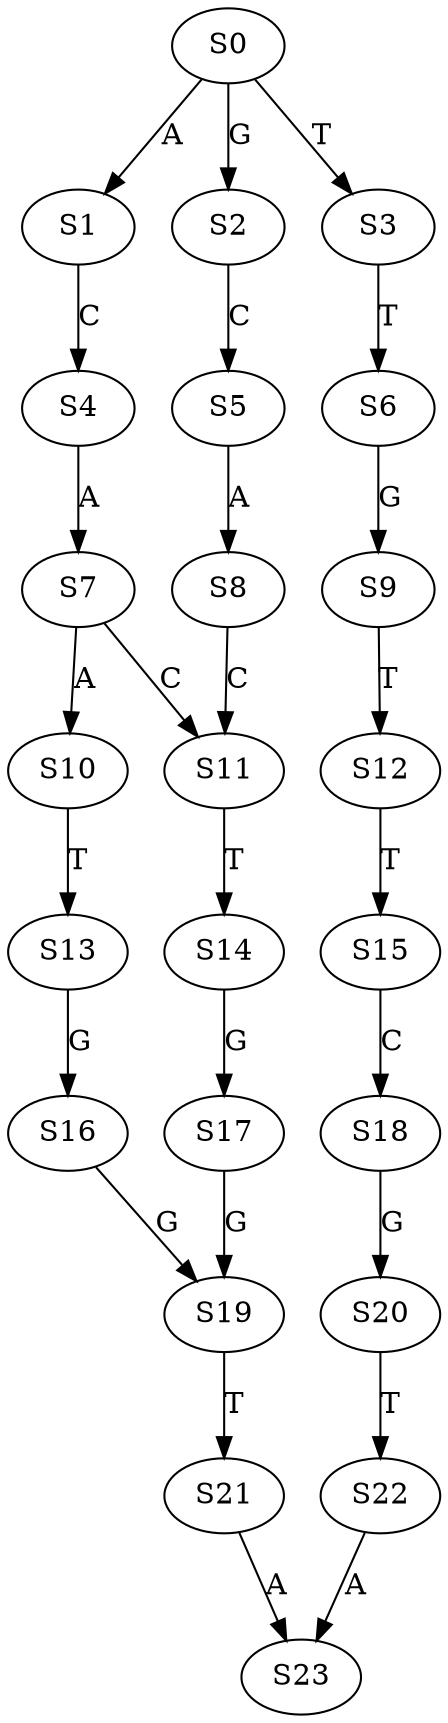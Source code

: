 strict digraph  {
	S0 -> S1 [ label = A ];
	S0 -> S2 [ label = G ];
	S0 -> S3 [ label = T ];
	S1 -> S4 [ label = C ];
	S2 -> S5 [ label = C ];
	S3 -> S6 [ label = T ];
	S4 -> S7 [ label = A ];
	S5 -> S8 [ label = A ];
	S6 -> S9 [ label = G ];
	S7 -> S10 [ label = A ];
	S7 -> S11 [ label = C ];
	S8 -> S11 [ label = C ];
	S9 -> S12 [ label = T ];
	S10 -> S13 [ label = T ];
	S11 -> S14 [ label = T ];
	S12 -> S15 [ label = T ];
	S13 -> S16 [ label = G ];
	S14 -> S17 [ label = G ];
	S15 -> S18 [ label = C ];
	S16 -> S19 [ label = G ];
	S17 -> S19 [ label = G ];
	S18 -> S20 [ label = G ];
	S19 -> S21 [ label = T ];
	S20 -> S22 [ label = T ];
	S21 -> S23 [ label = A ];
	S22 -> S23 [ label = A ];
}

